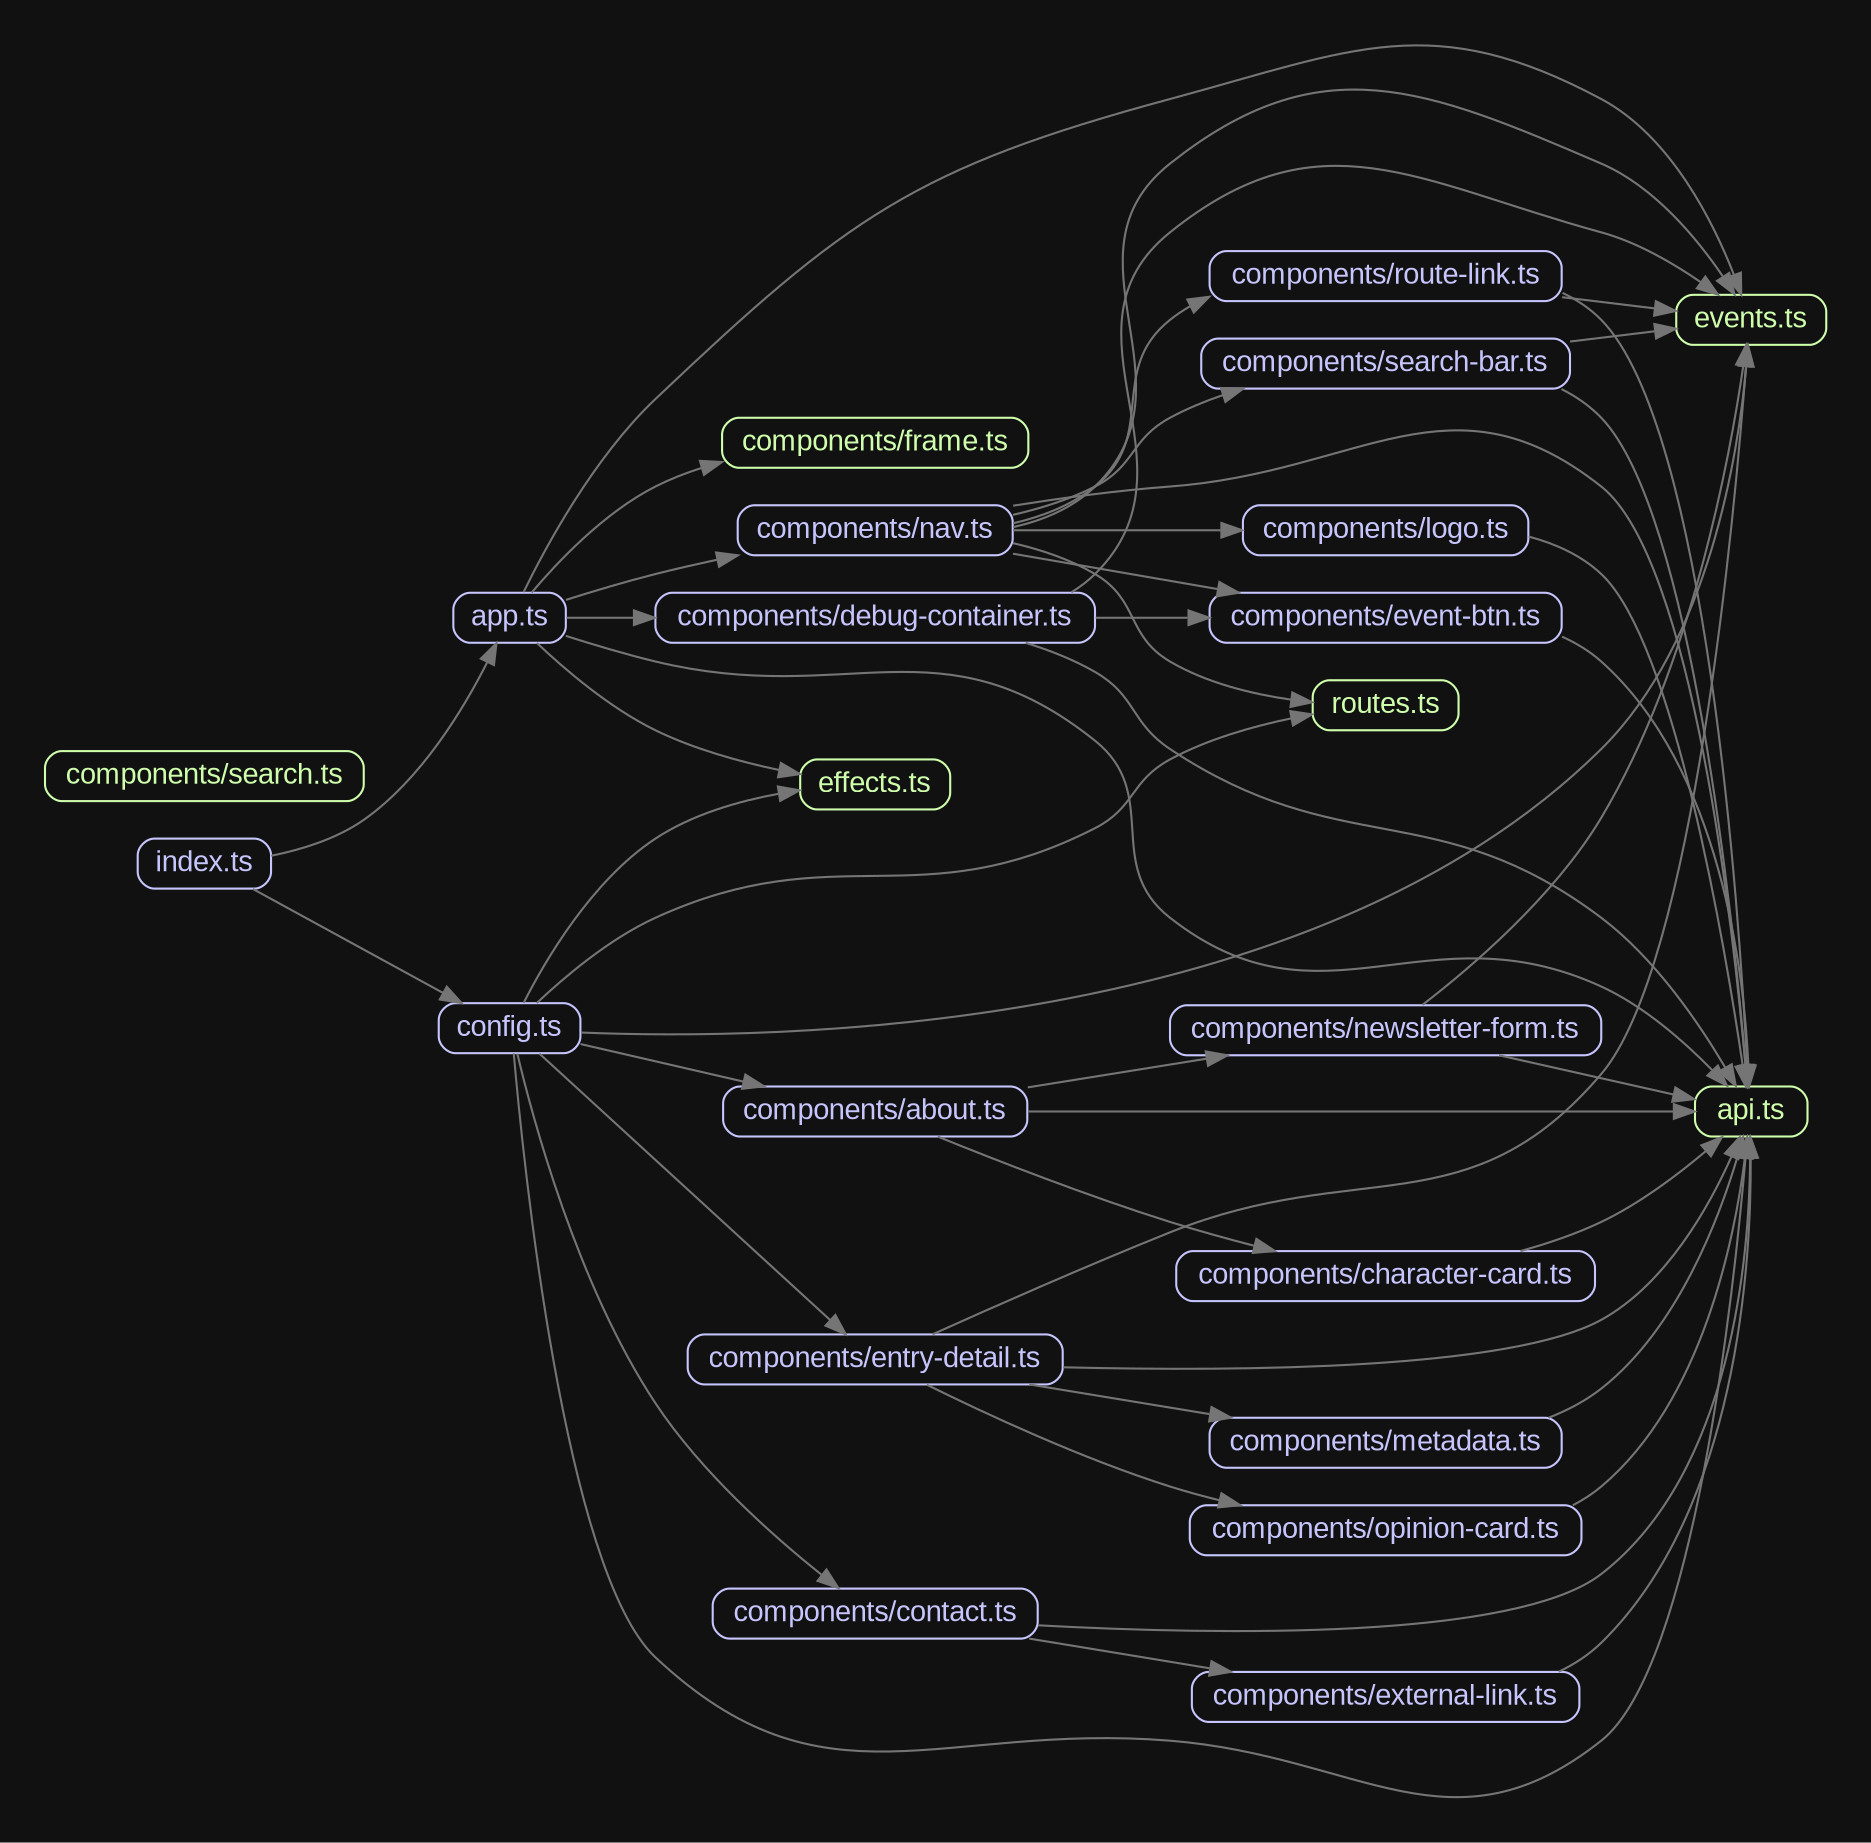 digraph G {
	graph [bb="0,0,855.88,900.1",
		bgcolor="#111111",
		layout=dot,
		overlap=false,
		pad=0.3,
		rankdir=LR
	];
	node [color="#c6c5fe",
		fontcolor="#c6c5fe",
		fontname=Arial,
		fontsize="14px",
		height=0,
		label="\N",
		shape=box,
		style=rounded
	];
	edge [color="#757575"];
	"api.ts"	[color="#cfffac",
		fontcolor="#cfffac",
		height=0.3347,
		pos="819.87,586.05",
		width=0.75];
	"app.ts"	[height=0.3347,
		pos="223.03,370.05",
		width=0.75191];
	"app.ts" -> "api.ts"	[pos="e,792.46,575.76 250.41,378.89 300.21,395.65 411.45,433.37 504.45,467.05 605.87,503.77 724.72,549.49 782.97,572.08"];
	"components/debug-container.ts"	[height=0.3347,
		pos="398.77,370.05",
		width=2.9354];
	"app.ts" -> "components/debug-container.ts"	[pos="e,292.81,370.05 250.41,370.05 259.69,370.05 270.78,370.05 282.67,370.05"];
	"components/frame.ts"	[color="#cfffac",
		fontcolor="#cfffac",
		height=0.3347,
		pos="398.77,12.049",
		width=2.0378];
	"app.ts" -> "components/frame.ts"	[pos="e,325.35,18.767 224.88,357.65 228.87,303.14 247.48,85.454 293.1,38.049 299.53,31.361 307.4,26.288 315.91,22.456"];
	"components/nav.ts"	[height=0.3347,
		pos="398.77,308.05",
		width=1.8399];
	"app.ts" -> "components/nav.ts"	[pos="e,363.96,320.11 250.41,360.63 277.94,350.81 321.56,335.24 354.21,323.59"];
	"effects.ts"	[color="#cfffac",
		fontcolor="#cfffac",
		height=0.3347,
		pos="398.77,488.05",
		width=0.99677];
	"app.ts" -> "effects.ts"	[pos="e,362.88,485.34 229.75,382.32 239.7,402.26 262.13,441.53 293.1,462.05 310.78,473.76 333.3,480.2 352.92,483.74"];
	"events.ts"	[color="#cfffac",
		fontcolor="#cfffac",
		height=0.3347,
		pos="819.87,186.05",
		width=1.0004];
	"app.ts" -> "events.ts"	[pos="e,815.32,173.9 224.94,357.78 229.04,306.74 247.48,112.19 293.1,76.049 372.3,13.292 659.11,27.709 747.85,76.049 782.22,94.767 802.48,\
138.05 812.06,164.4"];
	"components/debug-container.ts" -> "api.ts"	[pos="e,817.25,573.86 476.37,382.12 577.21,398.14 742.47,424.9 747.85,429.05 791.46,462.68 809.07,529.12 815.53,563.8"];
	"components/debug-container.ts" -> "events.ts"	[pos="e,783.78,180.75 458.46,357.93 475.37,351.82 492.46,342.68 504.45,329.05 548.01,279.51 488.45,225.65 540.45,185.05 575.51,157.67 \
704.07,170.18 773.56,179.37"];
	"components/event-btn.ts"	[height=0.3347,
		pos="644.15,370.05",
		width=2.3515];
	"components/debug-container.ts" -> "components/event-btn.ts"	[pos="e,559.4,370.05 504.75,370.05 519.59,370.05 534.78,370.05 549.39,370.05"];
	"components/nav.ts" -> "api.ts"	[pos="e,817.69,573.73 465.2,298.63 553.69,287.42 705.39,274.04 747.85,307.05 788.9,338.96 810.13,503.28 816.65,563.71"];
	"components/nav.ts" -> "events.ts"	[pos="e,799.54,173.87 406.16,295.56 423.02,264.19 472.14,182.43 540.45,152.05 624.67,114.59 657.96,131.64 747.85,152.05 762.62,155.4 777.9,\
162.22 790.49,168.87"];
	"components/nav.ts" -> "components/event-btn.ts"	[pos="e,579.96,357.98 438.05,320.13 466.21,328.79 505.5,340.4 540.45,349.05 549.99,351.41 560.07,353.71 570.05,355.87"];
	"components/logo.ts"	[height=0.3347,
		pos="644.15,328.05",
		width=1.9084];
	"components/nav.ts" -> "components/logo.ts"	[pos="e,575.37,322.48 465.31,313.44 496.06,315.96 532.92,318.99 565.1,321.64"];
	"components/route-link.ts"	[height=0.3347,
		pos="644.15,206.05",
		width=2.3405];
	"components/nav.ts" -> "components/route-link.ts"	[pos="e,569.39,218.14 416.64,295.92 442.17,278.13 492.74,245.12 540.45,227.05 546.62,224.71 553.11,222.61 559.7,220.73"];
	"components/search-bar.ts"	[height=0.3347,
		pos="644.15,248.05",
		width=2.4595];
	"components/nav.ts" -> "components/search-bar.ts"	[pos="e,594.27,260.1 448.73,295.98 487.92,286.32 543.02,272.73 584.56,262.49"];
	"routes.ts"	[color="#cfffac",
		fontcolor="#cfffac",
		height=0.3347,
		pos="644.15,450.05",
		width=0.96791];
	"components/nav.ts" -> "routes.ts"	[pos="e,616.69,437.99 444.44,320.18 463.97,326.79 486.47,336.28 504.45,349.05 524.49,363.29 521.51,375.37 540.45,391.05 560.91,408 586.88,\
422.87 607.58,433.44"];
	"components/about.ts"	[height=0.3347,
		pos="398.77,830.05",
		width=2.0274];
	"components/about.ts" -> "api.ts"	[pos="e,817.09,598.24 437.39,842.14 506.67,861.86 655.75,892.17 747.85,822.05 782.49,795.67 806.94,662.07 815.5,608.41"];
	"components/character-card.ts"	[height=0.3347,
		pos="644.15,888.05",
		width=2.7943];
	"components/about.ts" -> "components/character-card.ts"	[pos="e,592.49,875.98 450.49,842.14 488.98,851.31 542.01,863.95 582.69,873.64"];
	"components/newsletter-form.ts"	[height=0.3347,
		pos="644.15,686.05",
		width=2.8806];
	"components/about.ts" -> "components/newsletter-form.ts"	[pos="e,554.24,698.19 456.89,817.98 473.82,812.13 491.32,803.56 504.45,791.05 533.85,763.03 508.96,732.71 540.45,707.05 542.03,705.76 \
543.68,704.54 545.38,703.38"];
	"components/character-card.ts" -> "api.ts"	[pos="e,817.38,598.28 727.75,875.96 735.17,872.38 742.05,867.83 747.85,862.05 784.16,825.88 808.21,667.53 816.06,608.41"];
	"components/newsletter-form.ts" -> "api.ts"	[pos="e,810.53,598.31 715.18,673.93 726.53,670.41 737.84,665.88 747.85,660.05 771.05,646.55 791.55,623.3 804.48,606.45"];
	"components/newsletter-form.ts" -> "events.ts"	[pos="e,818.31,198.11 682.48,673.97 704.99,664.71 732.25,649.64 747.85,627.05 795.74,557.72 813.5,288.31 817.77,208.47"];
	"components/contact.ts"	[height=0.3347,
		pos="398.77,770.05",
		width=2.1677];
	"components/contact.ts" -> "api.ts"	[pos="e,819.06,598.29 426.87,782.12 489.89,808.16 648.47,861.8 747.85,791.05 807.55,748.55 817.53,652.24 818.87,608.46"];
	"components/external-link.ts"	[height=0.3347,
		pos="644.15,770.05",
		width=2.5891];
	"components/contact.ts" -> "components/external-link.ts"	[pos="e,550.68,770.05 477.11,770.05 497.3,770.05 519.37,770.05 540.64,770.05"];
	"components/external-link.ts" -> "api.ts"	[pos="e,817.39,598.14 734.03,757.88 738.95,755.41 743.61,752.49 747.85,749.05 792.22,713.11 809.55,644 815.75,608.43"];
	"components/event-btn.ts" -> "api.ts"	[pos="e,818.07,573.67 725.86,382.21 733.88,385.75 741.41,390.28 747.85,396.05 797.72,440.72 812.69,523.84 817.09,563.66"];
	"components/entry-detail.ts"	[height=0.3347,
		pos="398.77,606.05",
		width=2.5027];
	"components/entry-detail.ts" -> "api.ts"	[pos="e,803.31,598.28 446.61,618.15 514.35,633.59 643.03,655.14 747.85,627.05 764.72,622.53 781.73,612.92 794.88,604.15"];
	"components/entry-detail.ts" -> "events.ts"	[pos="e,817.34,198.2 488.92,594.71 568.19,579.9 681.52,546.29 747.85,471.05 782.86,431.34 807.79,268.58 815.97,208.48"];
	"components/metadata.ts"	[height=0.3347,
		pos="644.15,606.05",
		width=2.3515];
	"components/entry-detail.ts" -> "components/metadata.ts"	[pos="e,559.18,606.05 489.01,606.05 508.54,606.05 529.26,606.05 548.97,606.05"];
	"components/opinion-card.ts"	[height=0.3347,
		pos="644.15,728.05",
		width=2.6109];
	"components/entry-detail.ts" -> "components/opinion-card.ts"	[pos="e,566.05,715.99 412.56,618.16 435.97,639.61 488.11,684.16 540.45,707.05 545.5,709.26 550.8,711.24 556.21,713.02"];
	"components/metadata.ts" -> "api.ts"	[pos="e,792.53,589.08 728.95,596.4 747.71,594.24 766.65,592.06 782.28,590.26"];
	"components/opinion-card.ts" -> "api.ts"	[pos="e,815.39,598.3 732.05,715.96 737.64,713.49 742.97,710.54 747.85,707.05 782.28,682.42 802.7,635.46 812.25,607.85"];
	"components/logo.ts" -> "api.ts"	[pos="e,819.24,573.74 713.06,331.3 725.83,334.68 738.18,340.21 747.85,349.05 810.51,406.34 818.75,516.44 819.25,563.66"];
	"components/route-link.ts" -> "api.ts"	[pos="e,818.21,573.76 728.18,213.71 735.47,217.02 742.21,221.37 747.85,227.05 795.67,275.18 813.13,492.87 817.6,563.7"];
	"components/route-link.ts" -> "events.ts"	[pos="e,783.62,190.11 728.19,196.49 743.76,194.7 759.5,192.88 773.39,191.29"];
	"components/search-bar.ts" -> "api.ts"	[pos="e,817.75,573.69 728.66,260.34 735.76,263.9 742.33,268.39 747.85,274.05 788.58,315.77 810.26,498.82 816.75,563.4"];
	"components/search-bar.ts" -> "events.ts"	[pos="e,801.56,198.17 718.91,235.97 728.78,233.49 738.66,230.54 747.85,227.05 763.64,221.06 780.05,211.82 793.11,203.62"];
	"components/search.ts"	[color="#cfffac",
		fontcolor="#cfffac",
		height=0.3347,
		pos="76.479,491.05",
		width=2.1244];
	"config.ts"	[height=0.3347,
		pos="223.03,547.05",
		width=0.94636];
	"config.ts" -> "api.ts"	[pos="e,792.8,584.34 257.28,549.23 360.64,556.01 675.73,576.66 782.81,583.69"];
	"config.ts" -> "effects.ts"	[pos="e,362.83,494.87 246.55,534.86 259.82,528.05 277.09,519.8 293.1,514.05 312.37,507.13 334.27,501.38 353.05,497.06"];
	"config.ts" -> "events.ts"	[pos="e,809.37,173.99 226.7,534.97 237.48,486.53 277.96,307.95 293.1,287.05 370.03,180.81 414.7,163.37 540.45,126.05 628.82,99.822 661.28,\
94.375 747.85,126.05 769.65,134.02 789.36,151.97 802.46,166.17"];
	"config.ts" -> "components/about.ts"	[pos="e,336.65,817.91 223.84,559.28 223.9,598.4 229.37,721.96 293.1,791.05 302.41,801.14 314.57,808.64 327.31,814.2"];
	"config.ts" -> "components/contact.ts"	[pos="e,388.21,757.78 233.62,559.36 262.15,595.98 346.74,704.55 382.03,749.85"];
	"config.ts" -> "components/entry-detail.ts"	[pos="e,340.1,593.94 246.55,559.24 259.82,566.05 277.09,574.3 293.1,580.05 304.92,584.29 317.73,588.1 330.2,591.4"];
	"config.ts" -> "routes.ts"	[pos="e,609.24,454.32 257.34,548.79 311.76,550.31 421.93,547.73 504.45,509.05 524.1,499.84 521.35,486.36 540.45,476.05 558.56,466.27 580.46,\
460.08 599.37,456.2"];
	"index.ts"	[height=0.3347,
		pos="76.479,449.05",
		width=0.89233];
	"index.ts" -> "app.ts"	[pos="e,199.97,382.1 99.748,436.88 124.22,423.5 163.71,401.92 191.16,386.92"];
	"index.ts" -> "config.ts"	[pos="e,214.45,534.94 108.85,453.64 123.09,456.72 139.67,461.8 152.96,470.05 176.22,484.49 196.26,509.03 208.68,526.53"];
}
